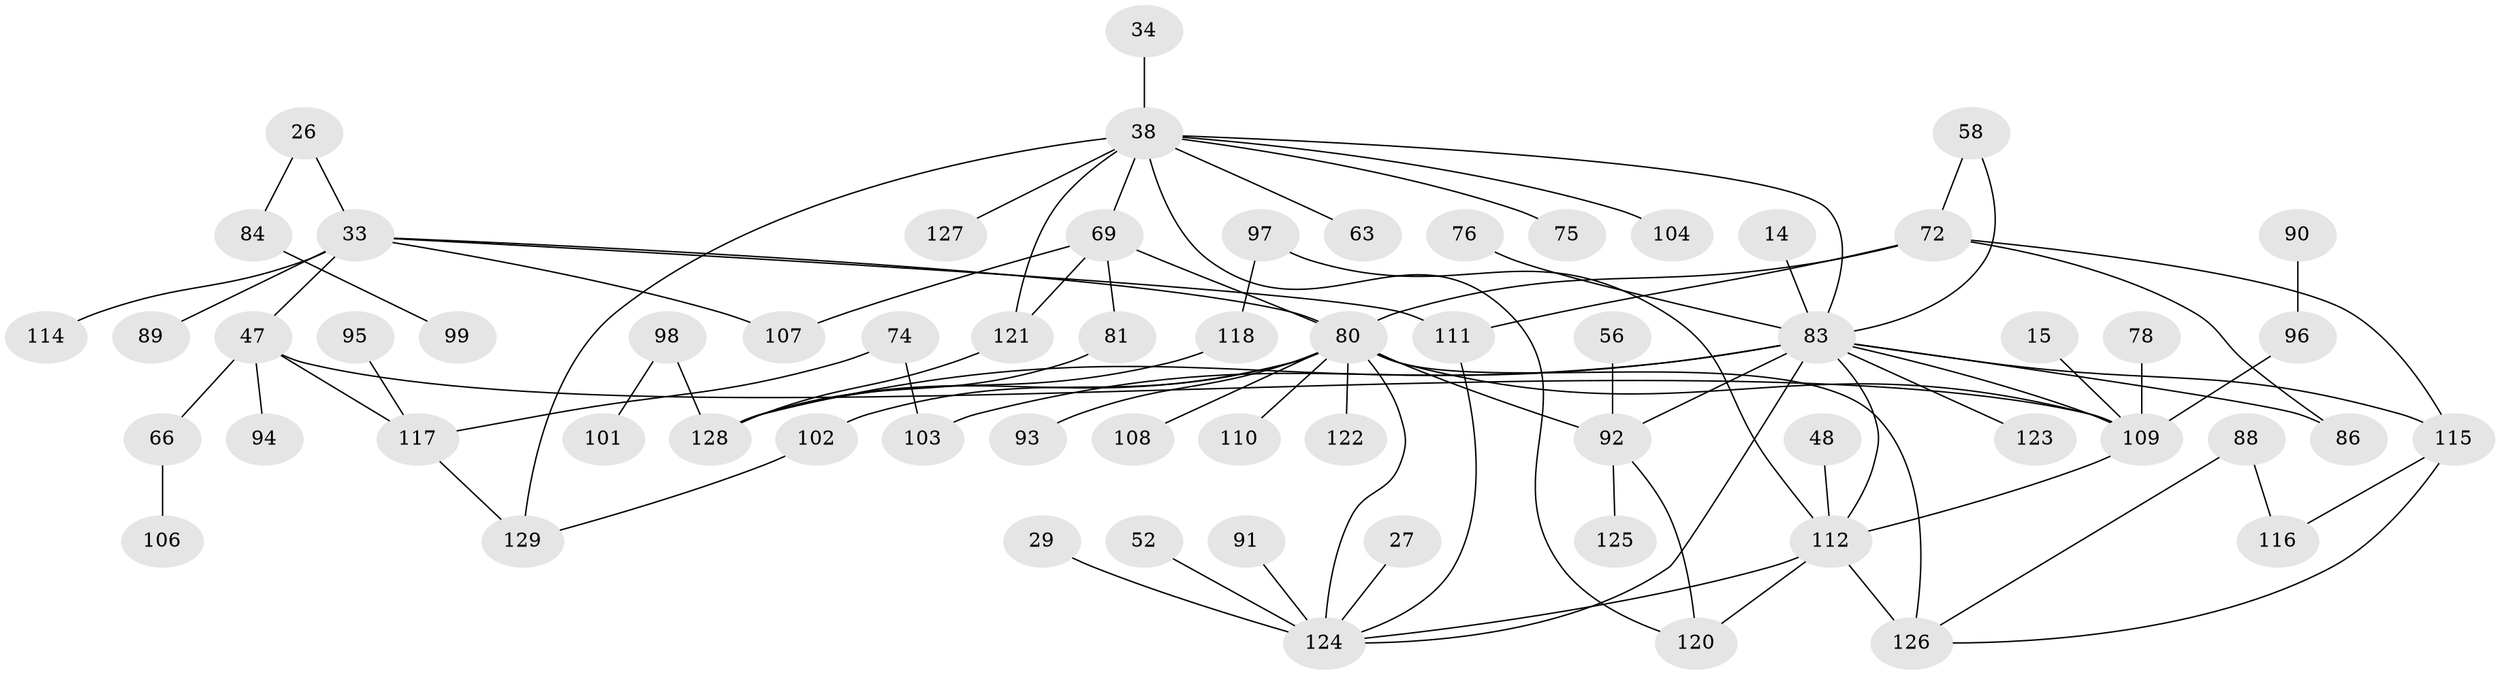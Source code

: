 // original degree distribution, {5: 0.08527131782945736, 6: 0.06201550387596899, 4: 0.07751937984496124, 3: 0.20155038759689922, 2: 0.2713178294573643, 7: 0.007751937984496124, 1: 0.29457364341085274}
// Generated by graph-tools (version 1.1) at 2025/41/03/09/25 04:41:32]
// undirected, 64 vertices, 88 edges
graph export_dot {
graph [start="1"]
  node [color=gray90,style=filled];
  14;
  15;
  26;
  27;
  29;
  33 [super="+4"];
  34 [super="+22"];
  38 [super="+16"];
  47 [super="+32"];
  48;
  52;
  56;
  58;
  63 [super="+17"];
  66;
  69;
  72 [super="+41+44"];
  74;
  75;
  76;
  78;
  80 [super="+37+51+45+54+77"];
  81;
  83 [super="+8+6+64"];
  84;
  86;
  88;
  89;
  90;
  91;
  92 [super="+18+19"];
  93;
  94;
  95;
  96 [super="+68"];
  97;
  98;
  99;
  101;
  102;
  103;
  104;
  106;
  107;
  108;
  109 [super="+43+42+59"];
  110;
  111;
  112 [super="+30+100"];
  114;
  115 [super="+73"];
  116;
  117 [super="+71"];
  118;
  120 [super="+105+79"];
  121 [super="+82"];
  122;
  123;
  124 [super="+119+113"];
  125;
  126 [super="+50+57"];
  127;
  128 [super="+60+65"];
  129 [super="+85"];
  14 -- 83;
  15 -- 109;
  26 -- 84;
  26 -- 33;
  27 -- 124;
  29 -- 124;
  33 -- 89;
  33 -- 107;
  33 -- 114;
  33 -- 47 [weight=2];
  33 -- 111;
  33 -- 80;
  34 -- 38;
  38 -- 127;
  38 -- 121;
  38 -- 129 [weight=2];
  38 -- 69;
  38 -- 104;
  38 -- 75;
  38 -- 83;
  38 -- 120;
  38 -- 63;
  47 -- 94;
  47 -- 66;
  47 -- 109;
  47 -- 117;
  48 -- 112;
  52 -- 124;
  56 -- 92;
  58 -- 72;
  58 -- 83;
  66 -- 106;
  69 -- 107;
  69 -- 81;
  69 -- 121 [weight=2];
  69 -- 80;
  72 -- 111;
  72 -- 86;
  72 -- 80;
  72 -- 115;
  74 -- 103;
  74 -- 117;
  76 -- 83;
  78 -- 109;
  80 -- 122;
  80 -- 108;
  80 -- 92 [weight=2];
  80 -- 93;
  80 -- 126 [weight=2];
  80 -- 128 [weight=2];
  80 -- 102;
  80 -- 109 [weight=2];
  80 -- 110;
  80 -- 124 [weight=3];
  81 -- 128;
  83 -- 115;
  83 -- 92 [weight=3];
  83 -- 103;
  83 -- 112 [weight=2];
  83 -- 86;
  83 -- 123;
  83 -- 128;
  83 -- 109;
  83 -- 124;
  84 -- 99;
  88 -- 116;
  88 -- 126;
  90 -- 96;
  91 -- 124;
  92 -- 125;
  92 -- 120;
  95 -- 117;
  96 -- 109;
  97 -- 118;
  97 -- 112;
  98 -- 101;
  98 -- 128;
  102 -- 129;
  109 -- 112;
  111 -- 124;
  112 -- 126 [weight=3];
  112 -- 120;
  112 -- 124;
  115 -- 126;
  115 -- 116;
  117 -- 129;
  118 -- 128;
  121 -- 128;
}
